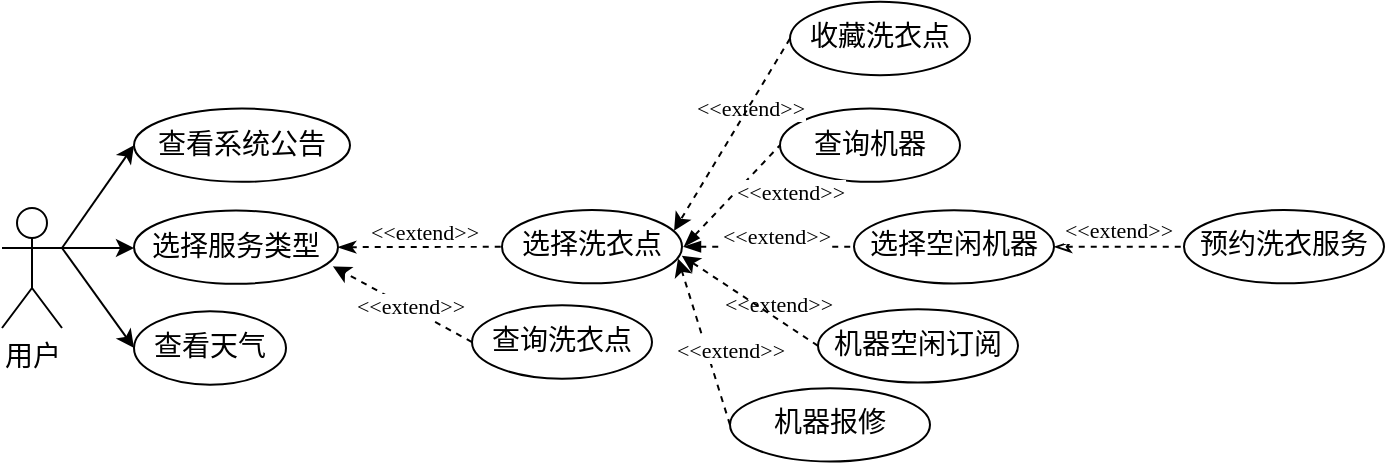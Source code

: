 <mxfile version="26.2.14">
  <diagram name="第 1 页" id="bXbiH3EwShpQN_3dVzvC">
    <mxGraphModel dx="868" dy="497" grid="1" gridSize="10" guides="1" tooltips="1" connect="1" arrows="1" fold="1" page="1" pageScale="1" pageWidth="827" pageHeight="1169" math="0" shadow="0">
      <root>
        <mxCell id="0" />
        <mxCell id="1" parent="0" />
        <mxCell id="0HjXq0CEjoln_zBARy2v-10" style="edgeStyle=orthogonalEdgeStyle;rounded=0;orthogonalLoop=1;jettySize=auto;html=1;exitX=1;exitY=0.333;exitDx=0;exitDy=0;exitPerimeter=0;entryX=0;entryY=0.5;entryDx=0;entryDy=0;fontFamily=宋体;fontSize=14;" parent="1" source="rSCCLJno3e1j1hXcmhqp-1" target="rSCCLJno3e1j1hXcmhqp-6" edge="1">
          <mxGeometry relative="1" as="geometry" />
        </mxCell>
        <mxCell id="0HjXq0CEjoln_zBARy2v-11" style="edgeStyle=none;rounded=0;orthogonalLoop=1;jettySize=auto;html=1;exitX=1;exitY=0.333;exitDx=0;exitDy=0;exitPerimeter=0;entryX=0;entryY=0.5;entryDx=0;entryDy=0;fontFamily=宋体;fontSize=14;" parent="1" source="rSCCLJno3e1j1hXcmhqp-1" target="rSCCLJno3e1j1hXcmhqp-4" edge="1">
          <mxGeometry relative="1" as="geometry" />
        </mxCell>
        <mxCell id="0HjXq0CEjoln_zBARy2v-12" style="edgeStyle=none;rounded=0;orthogonalLoop=1;jettySize=auto;html=1;exitX=1;exitY=0.333;exitDx=0;exitDy=0;exitPerimeter=0;entryX=0;entryY=0.5;entryDx=0;entryDy=0;fontFamily=宋体;fontSize=14;" parent="1" source="rSCCLJno3e1j1hXcmhqp-1" target="rSCCLJno3e1j1hXcmhqp-7" edge="1">
          <mxGeometry relative="1" as="geometry" />
        </mxCell>
        <mxCell id="rSCCLJno3e1j1hXcmhqp-1" value="用户" style="shape=umlActor;verticalLabelPosition=bottom;verticalAlign=top;html=1;outlineConnect=0;fontFamily=宋体;fontSize=14;" parent="1" vertex="1">
          <mxGeometry x="126" y="120.0" width="30" height="60" as="geometry" />
        </mxCell>
        <mxCell id="rSCCLJno3e1j1hXcmhqp-4" value="查看系统公告" style="ellipse;whiteSpace=wrap;html=1;fontFamily=宋体;fontSize=14;" parent="1" vertex="1">
          <mxGeometry x="192" y="70.26" width="108" height="36.67" as="geometry" />
        </mxCell>
        <mxCell id="0HjXq0CEjoln_zBARy2v-13" style="edgeStyle=none;rounded=0;orthogonalLoop=1;jettySize=auto;html=1;exitX=1;exitY=0.5;exitDx=0;exitDy=0;entryX=0;entryY=0.5;entryDx=0;entryDy=0;fontFamily=宋体;fontSize=14;dashed=1;endArrow=none;startFill=1;startArrow=classicThin;" parent="1" source="rSCCLJno3e1j1hXcmhqp-6" target="0HjXq0CEjoln_zBARy2v-2" edge="1">
          <mxGeometry relative="1" as="geometry" />
        </mxCell>
        <mxCell id="LiatP1Ow2lU5OW0PMrmG-2" value="&amp;lt;&amp;lt;extend&amp;gt;&amp;gt;" style="edgeLabel;html=1;align=center;verticalAlign=middle;resizable=0;points=[];fontFamily=Times New Roman;" vertex="1" connectable="0" parent="0HjXq0CEjoln_zBARy2v-13">
          <mxGeometry x="-0.462" y="2" relative="1" as="geometry">
            <mxPoint x="21" y="-6" as="offset" />
          </mxGeometry>
        </mxCell>
        <mxCell id="rSCCLJno3e1j1hXcmhqp-6" value="选择服务类型" style="ellipse;whiteSpace=wrap;html=1;fontFamily=宋体;fontSize=14;" parent="1" vertex="1">
          <mxGeometry x="192" y="121.26" width="102" height="36.67" as="geometry" />
        </mxCell>
        <mxCell id="rSCCLJno3e1j1hXcmhqp-7" value="查看天气" style="ellipse;whiteSpace=wrap;html=1;fontFamily=宋体;fontSize=14;" parent="1" vertex="1">
          <mxGeometry x="192" y="171.67" width="76" height="36.67" as="geometry" />
        </mxCell>
        <mxCell id="0HjXq0CEjoln_zBARy2v-1" value="查询机器" style="ellipse;whiteSpace=wrap;html=1;fontFamily=宋体;fontSize=14;" parent="1" vertex="1">
          <mxGeometry x="515" y="70.26" width="90" height="36.67" as="geometry" />
        </mxCell>
        <mxCell id="0HjXq0CEjoln_zBARy2v-16" style="edgeStyle=none;rounded=0;orthogonalLoop=1;jettySize=auto;html=1;exitX=1;exitY=0.5;exitDx=0;exitDy=0;entryX=0;entryY=0.5;entryDx=0;entryDy=0;fontFamily=宋体;fontSize=14;dashed=1;endArrow=none;endFill=1;startFill=1;startArrow=blockThin;" parent="1" target="0HjXq0CEjoln_zBARy2v-1" edge="1">
          <mxGeometry relative="1" as="geometry">
            <mxPoint x="467.0" y="139.335" as="sourcePoint" />
          </mxGeometry>
        </mxCell>
        <mxCell id="0HjXq0CEjoln_zBARy2v-17" style="edgeStyle=none;rounded=0;orthogonalLoop=1;jettySize=auto;html=1;exitX=1;exitY=0.5;exitDx=0;exitDy=0;entryX=0;entryY=0.5;entryDx=0;entryDy=0;fontFamily=宋体;fontSize=14;dashed=1;endArrow=none;startFill=1;startArrow=blockThin;" parent="1" target="0HjXq0CEjoln_zBARy2v-9" edge="1">
          <mxGeometry relative="1" as="geometry">
            <mxPoint x="467.0" y="139.335" as="sourcePoint" />
          </mxGeometry>
        </mxCell>
        <mxCell id="0HjXq0CEjoln_zBARy2v-2" value="选择洗衣点" style="ellipse;whiteSpace=wrap;html=1;fontFamily=宋体;fontSize=14;" parent="1" vertex="1">
          <mxGeometry x="376" y="121" width="90" height="36.67" as="geometry" />
        </mxCell>
        <mxCell id="0HjXq0CEjoln_zBARy2v-4" value="查询洗衣点" style="ellipse;whiteSpace=wrap;html=1;fontFamily=宋体;fontSize=14;" parent="1" vertex="1">
          <mxGeometry x="361" y="168.67" width="90" height="36.67" as="geometry" />
        </mxCell>
        <mxCell id="0HjXq0CEjoln_zBARy2v-5" value="收藏洗衣点" style="ellipse;whiteSpace=wrap;html=1;fontFamily=宋体;fontSize=14;" parent="1" vertex="1">
          <mxGeometry x="520" y="16.92" width="90" height="36.67" as="geometry" />
        </mxCell>
        <mxCell id="LiatP1Ow2lU5OW0PMrmG-14" style="rounded=0;orthogonalLoop=1;jettySize=auto;html=1;exitX=0;exitY=0.5;exitDx=0;exitDy=0;entryX=1;entryY=0.5;entryDx=0;entryDy=0;dashed=1;" edge="1" parent="1" source="0HjXq0CEjoln_zBARy2v-6">
          <mxGeometry relative="1" as="geometry">
            <mxPoint x="488.0" y="234.425" as="sourcePoint" />
            <mxPoint x="464.0" y="145.335" as="targetPoint" />
          </mxGeometry>
        </mxCell>
        <mxCell id="0HjXq0CEjoln_zBARy2v-6" value="机器报修" style="ellipse;whiteSpace=wrap;html=1;fontFamily=宋体;fontSize=14;" parent="1" vertex="1">
          <mxGeometry x="490" y="210.09" width="100" height="36.67" as="geometry" />
        </mxCell>
        <mxCell id="0HjXq0CEjoln_zBARy2v-7" value="机器空闲订阅" style="ellipse;whiteSpace=wrap;html=1;fontFamily=宋体;fontSize=14;" parent="1" vertex="1">
          <mxGeometry x="534" y="170.59" width="100" height="36.67" as="geometry" />
        </mxCell>
        <mxCell id="0HjXq0CEjoln_zBARy2v-8" value="预约洗衣服务" style="ellipse;whiteSpace=wrap;html=1;fontFamily=宋体;fontSize=14;" parent="1" vertex="1">
          <mxGeometry x="717" y="121" width="100" height="36.67" as="geometry" />
        </mxCell>
        <mxCell id="0HjXq0CEjoln_zBARy2v-20" style="edgeStyle=none;rounded=0;orthogonalLoop=1;jettySize=auto;html=1;exitX=1;exitY=0.5;exitDx=0;exitDy=0;entryX=0;entryY=0.5;entryDx=0;entryDy=0;fontFamily=宋体;fontSize=14;dashed=1;startArrow=classicThin;startFill=0;endArrow=none;" parent="1" source="0HjXq0CEjoln_zBARy2v-9" target="0HjXq0CEjoln_zBARy2v-8" edge="1">
          <mxGeometry relative="1" as="geometry" />
        </mxCell>
        <mxCell id="0HjXq0CEjoln_zBARy2v-9" value="选择空闲机器" style="ellipse;whiteSpace=wrap;html=1;fontFamily=宋体;fontSize=14;" parent="1" vertex="1">
          <mxGeometry x="552" y="121.09" width="100" height="36.67" as="geometry" />
        </mxCell>
        <mxCell id="LiatP1Ow2lU5OW0PMrmG-4" value="&amp;lt;&amp;lt;extend&amp;gt;&amp;gt;" style="edgeLabel;html=1;align=center;verticalAlign=middle;resizable=0;points=[];fontFamily=Times New Roman;" vertex="1" connectable="0" parent="1">
          <mxGeometry x="684.0" y="131.996" as="geometry">
            <mxPoint y="-1" as="offset" />
          </mxGeometry>
        </mxCell>
        <mxCell id="LiatP1Ow2lU5OW0PMrmG-5" value="&lt;span style=&quot;color: rgba(0, 0, 0, 0); font-family: monospace; font-size: 0px; text-align: start; background-color: rgb(236, 236, 236);&quot;&gt;%3CmxGraphModel%3E%3Croot%3E%3CmxCell%20id%3D%220%22%2F%3E%3CmxCell%20id%3D%221%22%20parent%3D%220%22%2F%3E%3CmxCell%20id%3D%222%22%20value%3D%22%26amp%3Blt%3B%26amp%3Blt%3Bextend%26amp%3Bgt%3B%26amp%3Bgt%3B%22%20style%3D%22edgeLabel%3Bhtml%3D1%3Balign%3Dcenter%3BverticalAlign%3Dmiddle%3Bresizable%3D0%3Bpoints%3D%5B%5D%3BfontFamily%3DTimes%20New%20Roman%3B%22%20vertex%3D%221%22%20connectable%3D%220%22%20parent%3D%221%22%3E%3CmxGeometry%20x%3D%22336.938%22%20y%3D%22131.525%22%20as%3D%22geometry%22%2F%3E%3C%2FmxCell%3E%3C%2Froot%3E%3C%2FmxGraphModel%3E&lt;/span&gt;" style="edgeLabel;html=1;align=center;verticalAlign=middle;resizable=0;points=[];" vertex="1" connectable="0" parent="1">
          <mxGeometry x="514.0" y="139.996" as="geometry">
            <mxPoint y="-1" as="offset" />
          </mxGeometry>
        </mxCell>
        <mxCell id="LiatP1Ow2lU5OW0PMrmG-6" value="&amp;lt;&amp;lt;extend&amp;gt;&amp;gt;" style="edgeLabel;html=1;align=center;verticalAlign=middle;resizable=0;points=[];fontFamily=Times New Roman;" vertex="1" connectable="0" parent="1">
          <mxGeometry x="520.0" y="112.996" as="geometry">
            <mxPoint y="-1" as="offset" />
          </mxGeometry>
        </mxCell>
        <mxCell id="LiatP1Ow2lU5OW0PMrmG-7" value="&amp;lt;&amp;lt;extend&amp;gt;&amp;gt;" style="edgeLabel;html=1;align=center;verticalAlign=middle;resizable=0;points=[];fontFamily=Times New Roman;" vertex="1" connectable="0" parent="1">
          <mxGeometry x="500.0" y="70.256" as="geometry">
            <mxPoint y="-1" as="offset" />
          </mxGeometry>
        </mxCell>
        <mxCell id="LiatP1Ow2lU5OW0PMrmG-8" value="&amp;lt;&amp;lt;extend&amp;gt;&amp;gt;" style="edgeLabel;html=1;align=center;verticalAlign=middle;resizable=0;points=[];fontFamily=Times New Roman;" vertex="1" connectable="0" parent="1">
          <mxGeometry x="514.0" y="168.666" as="geometry">
            <mxPoint y="-1" as="offset" />
          </mxGeometry>
        </mxCell>
        <mxCell id="LiatP1Ow2lU5OW0PMrmG-10" value="&amp;lt;&amp;lt;extend&amp;gt;&amp;gt;" style="edgeLabel;html=1;align=center;verticalAlign=middle;resizable=0;points=[];fontFamily=Times New Roman;" vertex="1" connectable="0" parent="1">
          <mxGeometry x="490.0" y="191.666" as="geometry">
            <mxPoint y="-1" as="offset" />
          </mxGeometry>
        </mxCell>
        <mxCell id="LiatP1Ow2lU5OW0PMrmG-11" style="rounded=0;orthogonalLoop=1;jettySize=auto;html=1;exitX=0;exitY=0.5;exitDx=0;exitDy=0;entryX=0.975;entryY=0.761;entryDx=0;entryDy=0;entryPerimeter=0;dashed=1;" edge="1" parent="1" source="0HjXq0CEjoln_zBARy2v-4" target="rSCCLJno3e1j1hXcmhqp-6">
          <mxGeometry relative="1" as="geometry" />
        </mxCell>
        <mxCell id="LiatP1Ow2lU5OW0PMrmG-12" value="&amp;lt;&amp;lt;extend&amp;gt;&amp;gt;" style="edgeLabel;html=1;align=center;verticalAlign=middle;resizable=0;points=[];fontFamily=Times New Roman;" vertex="1" connectable="0" parent="1">
          <mxGeometry x="329.998" y="168.665" as="geometry" />
        </mxCell>
        <mxCell id="LiatP1Ow2lU5OW0PMrmG-13" value="&amp;lt;&amp;lt;extend&amp;gt;&amp;gt;" style="edgeLabel;html=1;align=center;verticalAlign=middle;resizable=0;points=[];fontFamily=Times New Roman;" vertex="1" connectable="0" parent="1">
          <mxGeometry x="513.0" y="134.996" as="geometry">
            <mxPoint y="-1" as="offset" />
          </mxGeometry>
        </mxCell>
        <mxCell id="LiatP1Ow2lU5OW0PMrmG-16" style="edgeStyle=none;rounded=0;orthogonalLoop=1;jettySize=auto;html=1;exitX=0;exitY=0.5;exitDx=0;exitDy=0;entryX=0.999;entryY=0.623;entryDx=0;entryDy=0;entryPerimeter=0;dashed=1;" edge="1" parent="1" source="0HjXq0CEjoln_zBARy2v-7" target="0HjXq0CEjoln_zBARy2v-2">
          <mxGeometry relative="1" as="geometry" />
        </mxCell>
        <mxCell id="LiatP1Ow2lU5OW0PMrmG-17" style="edgeStyle=none;rounded=0;orthogonalLoop=1;jettySize=auto;html=1;exitX=0;exitY=0.5;exitDx=0;exitDy=0;entryX=0.956;entryY=0.283;entryDx=0;entryDy=0;entryPerimeter=0;dashed=1;" edge="1" parent="1" source="0HjXq0CEjoln_zBARy2v-5" target="0HjXq0CEjoln_zBARy2v-2">
          <mxGeometry relative="1" as="geometry" />
        </mxCell>
      </root>
    </mxGraphModel>
  </diagram>
</mxfile>
